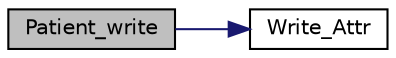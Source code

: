 digraph "Patient_write"
{
  edge [fontname="Helvetica",fontsize="10",labelfontname="Helvetica",labelfontsize="10"];
  node [fontname="Helvetica",fontsize="10",shape=record];
  rankdir="LR";
  Node16 [label="Patient_write",height=0.2,width=0.4,color="black", fillcolor="grey75", style="filled", fontcolor="black"];
  Node16 -> Node17 [color="midnightblue",fontsize="10",style="solid",fontname="Helvetica"];
  Node17 [label="Write_Attr",height=0.2,width=0.4,color="black", fillcolor="white", style="filled",URL="$de/d22/patient_8c.html#a49d89cc46fbb0a72b308e4cae8f5cd89",tooltip="Initialize attribute of Patient_t structure. "];
}
